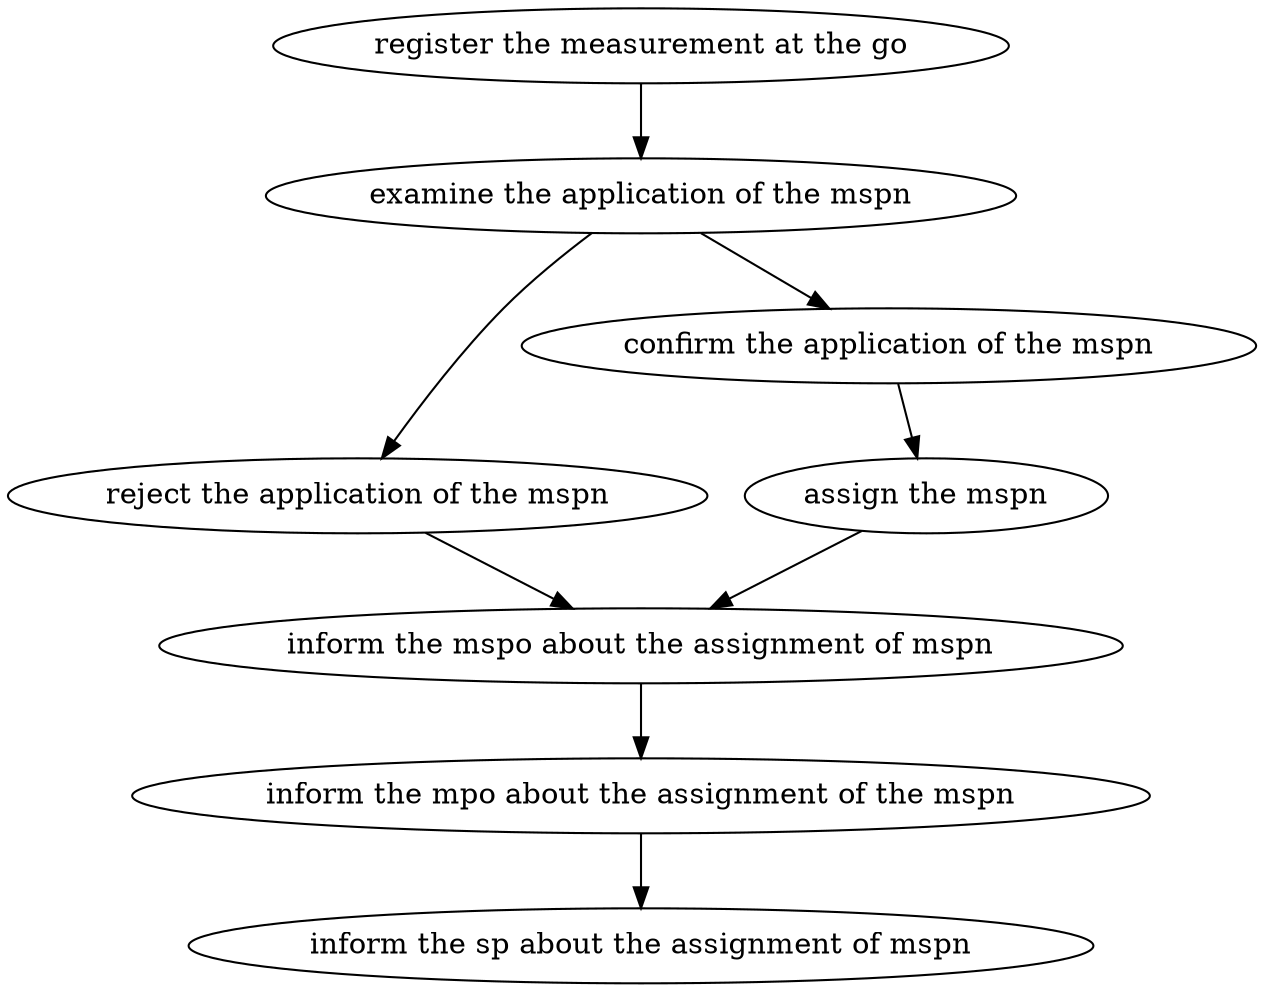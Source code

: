 strict digraph "doc-10.7" {
	graph [name="doc-10.7"];
	"register the measurement at the go"	[attrs="{'type': 'Activity', 'label': 'register the measurement at the go'}"];
	"examine the application of the mspn"	[attrs="{'type': 'Activity', 'label': 'examine the application of the mspn'}"];
	"register the measurement at the go" -> "examine the application of the mspn"	[attrs="{'type': 'flow', 'label': 'flow'}"];
	"reject the application of the mspn"	[attrs="{'type': 'Activity', 'label': 'reject the application of the mspn'}"];
	"examine the application of the mspn" -> "reject the application of the mspn"	[attrs="{'type': 'flow', 'label': 'flow'}"];
	"confirm the application of the mspn"	[attrs="{'type': 'Activity', 'label': 'confirm the application of the mspn'}"];
	"examine the application of the mspn" -> "confirm the application of the mspn"	[attrs="{'type': 'flow', 'label': 'flow'}"];
	"inform the mspo about the assignment of mspn"	[attrs="{'type': 'Activity', 'label': 'inform the mspo about the assignment of mspn'}"];
	"reject the application of the mspn" -> "inform the mspo about the assignment of mspn"	[attrs="{'type': 'flow', 'label': 'flow'}"];
	"assign the mspn"	[attrs="{'type': 'Activity', 'label': 'assign the mspn'}"];
	"confirm the application of the mspn" -> "assign the mspn"	[attrs="{'type': 'flow', 'label': 'flow'}"];
	"assign the mspn" -> "inform the mspo about the assignment of mspn"	[attrs="{'type': 'flow', 'label': 'flow'}"];
	"inform the mpo about the assignment of the mspn"	[attrs="{'type': 'Activity', 'label': 'inform the mpo about the assignment of the mspn'}"];
	"inform the mspo about the assignment of mspn" -> "inform the mpo about the assignment of the mspn"	[attrs="{'type': 'flow', 'label': 'flow'}"];
	"inform the sp about the assignment of mspn"	[attrs="{'type': 'Activity', 'label': 'inform the sp about the assignment of mspn'}"];
	"inform the mpo about the assignment of the mspn" -> "inform the sp about the assignment of mspn"	[attrs="{'type': 'flow', 'label': 'flow'}"];
}
